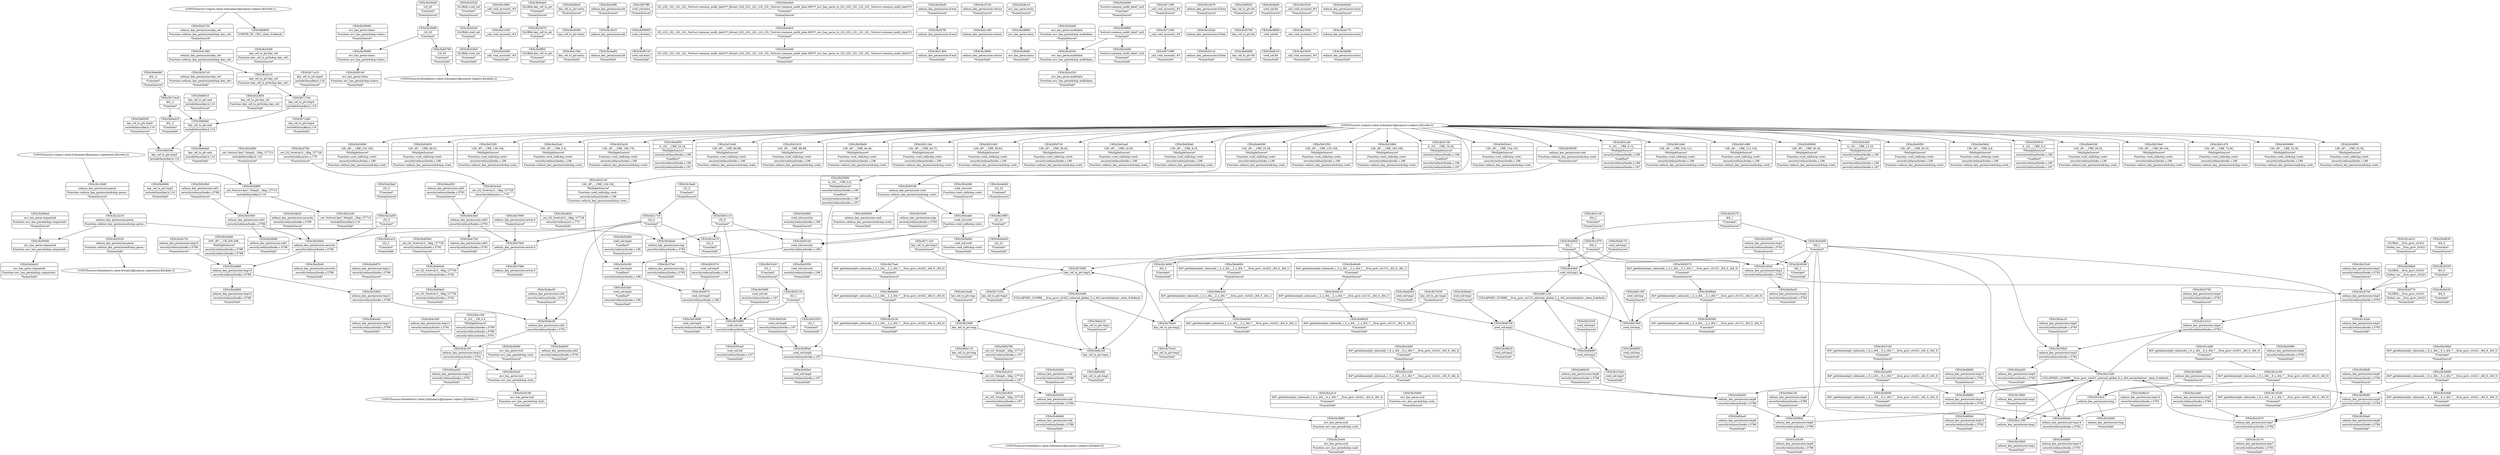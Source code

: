 digraph {
	CE0x3b2b630 [shape=record,shape=Mrecord,label="{CE0x3b2b630|i64_0|*Constant*|*SummSink*}"]
	CE0x3b394e0 [shape=record,shape=Mrecord,label="{CE0x3b394e0|avc_has_perm:requested|Function::avc_has_perm&Arg::requested::|*SummSource*}"]
	CE0x3b2a660 [shape=record,shape=Mrecord,label="{CE0x3b2a660|selinux_key_permission:tmp10|security/selinux/hooks.c,5789}"]
	CE0x3b510d0 [shape=record,shape=Mrecord,label="{CE0x3b510d0|128:_i8*,_:_CRE_56,64_|*MultipleSource*|Function::cred_sid&Arg::cred::|security/selinux/hooks.c,196|Function::selinux_key_permission&Arg::cred::}"]
	CE0x3b42b40 [shape=record,shape=Mrecord,label="{CE0x3b42b40|selinux_key_permission:security|security/selinux/hooks.c,5789|*SummSink*}"]
	CE0x3b20a00 [shape=record,shape=Mrecord,label="{CE0x3b20a00|i64_1|*Constant*}"]
	CE0x3b25e00 [shape=record,shape=Mrecord,label="{CE0x3b25e00|avc_has_perm:ssid|Function::avc_has_perm&Arg::ssid::|*SummSink*}"]
	CE0x3b507c0 [shape=record,shape=Mrecord,label="{CE0x3b507c0|128:_i8*,_:_CRE_36,40_|*MultipleSource*|Function::cred_sid&Arg::cred::|security/selinux/hooks.c,196|Function::selinux_key_permission&Arg::cred::}"]
	CE0x3b4c180 [shape=record,shape=Mrecord,label="{CE0x3b4c180|0:_i32,_:_CR_0,4_|*MultipleSource*|security/selinux/hooks.c,5789|security/selinux/hooks.c,5789|security/selinux/hooks.c,5791}"]
	CE0x3b240b0 [shape=record,shape=Mrecord,label="{CE0x3b240b0|i64*_getelementptr_inbounds_(_6_x_i64_,_6_x_i64_*___llvm_gcov_ctr421,_i64_0,_i64_3)|*Constant*|*SummSource*}"]
	CE0x3b1e160 [shape=record,shape=Mrecord,label="{CE0x3b1e160|i64*_getelementptr_inbounds_(_6_x_i64_,_6_x_i64_*___llvm_gcov_ctr421,_i64_0,_i64_0)|*Constant*}"]
	CE0x3b3d350 [shape=record,shape=Mrecord,label="{CE0x3b3d350|selinux_key_permission:call|security/selinux/hooks.c,5786}"]
	CE0x3b26bf0 [shape=record,shape=Mrecord,label="{CE0x3b26bf0|i16_43|*Constant*}"]
	CE0x3b45ca0 [shape=record,shape=Mrecord,label="{CE0x3b45ca0|128:_i8*,_:_CRE_16,20_|*MultipleSource*|Function::cred_sid&Arg::cred::|security/selinux/hooks.c,196|Function::selinux_key_permission&Arg::cred::}"]
	CE0x3b2e7b0 [shape=record,shape=Mrecord,label="{CE0x3b2e7b0|_ret_i32_%retval.0,_!dbg_!27728|security/selinux/avc.c,775|*SummSource*}"]
	CE0x3b3d3c0 [shape=record,shape=Mrecord,label="{CE0x3b3d3c0|GLOBAL:cred_sid|*Constant*}"]
	CE0x3b6e110 [shape=record,shape=Mrecord,label="{CE0x3b6e110|key_ref_to_ptr:tmp|*SummSink*}"]
	CE0x3b6e210 [shape=record,shape=Mrecord,label="{CE0x3b6e210|key_ref_to_ptr:tmp1|*SummSource*}"]
	CE0x3b53680 [shape=record,shape=Mrecord,label="{CE0x3b53680|cred_sid:tmp5|security/selinux/hooks.c,196|*SummSink*}"]
	CE0x3b1fd60 [shape=record,shape=Mrecord,label="{CE0x3b1fd60|_call_void_mcount()_#3|*SummSource*}"]
	CE0x340e150 [shape=record,shape=Mrecord,label="{CE0x340e150|selinux_key_permission:tmp9|security/selinux/hooks.c,5786|*SummSource*}"]
	CE0x3b5ede0 [shape=record,shape=Mrecord,label="{CE0x3b5ede0|GLOBAL:key_ref_to_ptr|*Constant*|*SummSource*}"]
	CE0x3b24940 [shape=record,shape=Mrecord,label="{CE0x3b24940|selinux_key_permission:tmp|*SummSink*}"]
	CE0x3b53570 [shape=record,shape=Mrecord,label="{CE0x3b53570|cred_sid:tmp5|security/selinux/hooks.c,196|*SummSource*}"]
	CE0x3b4d450 [shape=record,shape=Mrecord,label="{CE0x3b4d450|cred_sid:tmp1|*SummSink*}"]
	CE0x3b48e10 [shape=record,shape=Mrecord,label="{CE0x3b48e10|selinux_key_permission:tmp14|security/selinux/hooks.c,5792|*SummSource*}"]
	CE0x3b413b0 [shape=record,shape=Mrecord,label="{CE0x3b413b0|key_ref_to_ptr:entry|*SummSink*}"]
	CE0x3b4c4a0 [shape=record,shape=Mrecord,label="{CE0x3b4c4a0|selinux_key_permission:call3|security/selinux/hooks.c,5791}"]
	"CONST[source:1(input),value:2(dynamic)][purpose:{subject}][SrcIdx:3]"
	CE0x3b6e280 [shape=record,shape=Mrecord,label="{CE0x3b6e280|key_ref_to_ptr:tmp1|*SummSink*}"]
	CE0x3b2aa30 [shape=record,shape=Mrecord,label="{CE0x3b2aa30|selinux_key_permission:tmp12|security/selinux/hooks.c,5791|*SummSink*}"]
	CE0x3b4c7b0 [shape=record,shape=Mrecord,label="{CE0x3b4c7b0|selinux_key_permission:call3|security/selinux/hooks.c,5791|*SummSink*}"]
	CE0x3b2ca80 [shape=record,shape=Mrecord,label="{CE0x3b2ca80|selinux_key_permission:tmp7|security/selinux/hooks.c,5784|*SummSource*}"]
	"CONST[source:0(mediator),value:2(dynamic)][purpose:{object}][SnkIdx:2]"
	CE0x3b4b790 [shape=record,shape=Mrecord,label="{CE0x3b4b790|i16_43|*Constant*|*SummSink*}"]
	CE0x3b25ec0 [shape=record,shape=Mrecord,label="{CE0x3b25ec0|avc_has_perm:tsid|Function::avc_has_perm&Arg::tsid::}"]
	CE0x3b48fd0 [shape=record,shape=Mrecord,label="{CE0x3b48fd0|selinux_key_permission:tmp14|security/selinux/hooks.c,5792|*SummSink*}"]
	CE0x3b5c830 [shape=record,shape=Mrecord,label="{CE0x3b5c830|_ret_i32_%tmp6,_!dbg_!27716|security/selinux/hooks.c,197|*SummSink*}"]
	CE0x3b45840 [shape=record,shape=Mrecord,label="{CE0x3b45840|128:_i8*,_:_CRE_8,16_|*MultipleSource*|Function::cred_sid&Arg::cred::|security/selinux/hooks.c,196|Function::selinux_key_permission&Arg::cred::}"]
	CE0x3b22670 [shape=record,shape=Mrecord,label="{CE0x3b22670|GLOBAL:key_ref_to_ptr|*Constant*}"]
	CE0x3b41490 [shape=record,shape=Mrecord,label="{CE0x3b41490|selinux_key_permission:key_ref|Function::selinux_key_permission&Arg::key_ref::}"]
	CE0x3b39bf0 [shape=record,shape=Mrecord,label="{CE0x3b39bf0|selinux_key_permission:tmp6|security/selinux/hooks.c,5784|*SummSource*}"]
	CE0x3b485f0 [shape=record,shape=Mrecord,label="{CE0x3b485f0|i64*_getelementptr_inbounds_(_6_x_i64_,_6_x_i64_*___llvm_gcov_ctr421,_i64_0,_i64_5)|*Constant*|*SummSink*}"]
	CE0x3b25690 [shape=record,shape=Mrecord,label="{CE0x3b25690|4:_i32,_:_CRE_4,8_|*MultipleSource*|security/selinux/hooks.c,196|*LoadInst*|security/selinux/hooks.c,196|security/selinux/hooks.c,197}"]
	CE0x3b249f0 [shape=record,shape=Mrecord,label="{CE0x3b249f0|selinux_key_permission:bb|*SummSource*}"]
	CE0x3b46000 [shape=record,shape=Mrecord,label="{CE0x3b46000|128:_i8*,_:_CRE_24,28_|*MultipleSource*|Function::cred_sid&Arg::cred::|security/selinux/hooks.c,196|Function::selinux_key_permission&Arg::cred::}"]
	CE0x3b5a4a0 [shape=record,shape=Mrecord,label="{CE0x3b5a4a0|cred_sid:cred|Function::cred_sid&Arg::cred::}"]
	"CONST[source:1(input),value:2(dynamic)][purpose:{object}][SrcIdx:1]"
	CE0x3b58120 [shape=record,shape=Mrecord,label="{CE0x3b58120|cred_sid:entry|*SummSink*}"]
	CE0x3b4cb00 [shape=record,shape=Mrecord,label="{CE0x3b4cb00|i32_(i32,_i32,_i16,_i32,_%struct.common_audit_data*)*_bitcast_(i32_(i32,_i32,_i16,_i32,_%struct.common_audit_data.495*)*_avc_has_perm_to_i32_(i32,_i32,_i16,_i32,_%struct.common_audit_data*)*)|*Constant*|*SummSink*}"]
	CE0x3b46c90 [shape=record,shape=Mrecord,label="{CE0x3b46c90|i64*_getelementptr_inbounds_(_2_x_i64_,_2_x_i64_*___llvm_gcov_ctr131,_i64_0,_i64_1)|*Constant*|*SummSource*}"]
	CE0x3b20ed0 [shape=record,shape=Mrecord,label="{CE0x3b20ed0|selinux_key_permission:if.end|*SummSource*}"]
	CE0x3b26060 [shape=record,shape=Mrecord,label="{CE0x3b26060|avc_has_perm:tsid|Function::avc_has_perm&Arg::tsid::|*SummSource*}"]
	CE0x3b24c80 [shape=record,shape=Mrecord,label="{CE0x3b24c80|key_ref_to_ptr:key_ref|Function::key_ref_to_ptr&Arg::key_ref::|*SummSource*}"]
	CE0x3b14530 [shape=record,shape=Mrecord,label="{CE0x3b14530|i64*_getelementptr_inbounds_(_6_x_i64_,_6_x_i64_*___llvm_gcov_ctr421,_i64_0,_i64_0)|*Constant*|*SummSink*}"]
	CE0x3b45110 [shape=record,shape=Mrecord,label="{CE0x3b45110|i32_0|*Constant*}"]
	CE0x5a90ac0 [shape=record,shape=Mrecord,label="{CE0x5a90ac0|selinux_key_permission:tmp8|security/selinux/hooks.c,5786|*SummSink*}"]
	CE0x3b51f50 [shape=record,shape=Mrecord,label="{CE0x3b51f50|128:_i8*,_:_CRE_120,128_|*MultipleSource*|Function::cred_sid&Arg::cred::|security/selinux/hooks.c,196|Function::selinux_key_permission&Arg::cred::}"]
	CE0x3b258a0 [shape=record,shape=Mrecord,label="{CE0x3b258a0|selinux_key_permission:tmp5|security/selinux/hooks.c,5783}"]
	CE0x3b1f130 [shape=record,shape=Mrecord,label="{CE0x3b1f130|selinux_key_permission:return|*SummSource*}"]
	CE0x3b28ef0 [shape=record,shape=Mrecord,label="{CE0x3b28ef0|avc_has_perm:entry|*SummSink*}"]
	CE0x3b220b0 [shape=record,shape=Mrecord,label="{CE0x3b220b0|selinux_key_permission:tmp1|*SummSink*}"]
	CE0x3b2b750 [shape=record,shape=Mrecord,label="{CE0x3b2b750|selinux_key_permission:key_ref|Function::selinux_key_permission&Arg::key_ref::|*SummSource*}"]
	CE0x3b53350 [shape=record,shape=Mrecord,label="{CE0x3b53350|i32_1|*Constant*|*SummSink*}"]
	CE0x3b2a800 [shape=record,shape=Mrecord,label="{CE0x3b2a800|selinux_key_permission:tmp10|security/selinux/hooks.c,5789|*SummSink*}"]
	CE0x3b411f0 [shape=record,shape=Mrecord,label="{CE0x3b411f0|i64_2|*Constant*|*SummSource*}"]
	CE0x3b493b0 [shape=record,shape=Mrecord,label="{CE0x3b493b0|_ret_i32_%retval.0,_!dbg_!27729|security/selinux/hooks.c,5792|*SummSource*}"]
	CE0x3b2e540 [shape=record,shape=Mrecord,label="{CE0x3b2e540|avc_has_perm:auditdata|Function::avc_has_perm&Arg::auditdata::}"]
	CE0x3b71bc0 [shape=record,shape=Mrecord,label="{CE0x3b71bc0|i64_-2|*Constant*}"]
	CE0x3b52860 [shape=record,shape=Mrecord,label="{CE0x3b52860|128:_i8*,_:_CRE_160,168_|*MultipleSource*|Function::cred_sid&Arg::cred::|security/selinux/hooks.c,196|Function::selinux_key_permission&Arg::cred::}"]
	CE0x3b71690 [shape=record,shape=Mrecord,label="{CE0x3b71690|_call_void_mcount()_#3|*SummSink*}"]
	CE0x3b48940 [shape=record,shape=Mrecord,label="{CE0x3b48940|selinux_key_permission:tmp13|security/selinux/hooks.c,5792|*SummSink*}"]
	CE0x3b70fd0 [shape=record,shape=Mrecord,label="{CE0x3b70fd0|key_ref_to_ptr:tmp3}"]
	CE0x3b21c90 [shape=record,shape=Mrecord,label="{CE0x3b21c90|selinux_key_permission:return}"]
	CE0x3b4f3e0 [shape=record,shape=Mrecord,label="{CE0x3b4f3e0|cred_sid:tmp6|security/selinux/hooks.c,197|*SummSink*}"]
	CE0x3b44d40 [shape=record,shape=Mrecord,label="{CE0x3b44d40|i32_22|*Constant*|*SummSource*}"]
	CE0x3b467b0 [shape=record,shape=Mrecord,label="{CE0x3b467b0|cred_sid:tmp2}"]
	CE0x3b2d770 [shape=record,shape=Mrecord,label="{CE0x3b2d770|GLOBAL:__llvm_gcov_ctr421|Global_var:__llvm_gcov_ctr421|*SummSink*}"]
	CE0x3b6ed10 [shape=record,shape=Mrecord,label="{CE0x3b6ed10|i64_-2|*Constant*|*SummSink*}"]
	CE0x3b71250 [shape=record,shape=Mrecord,label="{CE0x3b71250|key_ref_to_ptr:tmp3|*SummSink*}"]
	CE0x3b46d90 [shape=record,shape=Mrecord,label="{CE0x3b46d90|selinux_key_permission:call|security/selinux/hooks.c,5786|*SummSink*}"]
	CE0x3b4cfe0 [shape=record,shape=Mrecord,label="{CE0x3b4cfe0|cred_sid:tmp1}"]
	CE0x3b3c7d0 [shape=record,shape=Mrecord,label="{CE0x3b3c7d0|4:_i32,_:_CRE_16,20_|*MultipleSource*|security/selinux/hooks.c,196|*LoadInst*|security/selinux/hooks.c,196|security/selinux/hooks.c,197}"]
	CE0x3b32700 [shape=record,shape=Mrecord,label="{CE0x3b32700|selinux_key_permission:tmp4|security/selinux/hooks.c,5783|*SummSource*}"]
	CE0x3b42bb0 [shape=record,shape=Mrecord,label="{CE0x3b42bb0|selinux_key_permission:security|security/selinux/hooks.c,5789}"]
	CE0x3b14690 [shape=record,shape=Mrecord,label="{CE0x3b14690|i64_2|*Constant*|*SummSink*}"]
	CE0x3b20090 [shape=record,shape=Mrecord,label="{CE0x3b20090|selinux_key_permission:tmp4|security/selinux/hooks.c,5783|*SummSink*}"]
	CE0x3b59290 [shape=record,shape=Mrecord,label="{CE0x3b59290|selinux_key_permission:cred|Function::selinux_key_permission&Arg::cred::|*SummSource*}"]
	CE0x3b5c940 [shape=record,shape=Mrecord,label="{CE0x3b5c940|selinux_key_permission:call1|security/selinux/hooks.c,5788}"]
	CE0x3b1d3a0 [shape=record,shape=Mrecord,label="{CE0x3b1d3a0|selinux_key_permission:if.then}"]
	CE0x3b532c0 [shape=record,shape=Mrecord,label="{CE0x3b532c0|i32_1|*Constant*|*SummSource*}"]
	CE0x3b5a510 [shape=record,shape=Mrecord,label="{CE0x3b5a510|_ret_i32_%tmp6,_!dbg_!27716|security/selinux/hooks.c,197}"]
	CE0x3b1fe10 [shape=record,shape=Mrecord,label="{CE0x3b1fe10|selinux_key_permission:bb}"]
	CE0x3b524c0 [shape=record,shape=Mrecord,label="{CE0x3b524c0|128:_i8*,_:_CRE_144,152_|*MultipleSource*|Function::cred_sid&Arg::cred::|security/selinux/hooks.c,196|Function::selinux_key_permission&Arg::cred::}"]
	CE0x3b28860 [shape=record,shape=Mrecord,label="{CE0x3b28860|avc_has_perm:entry}"]
	CE0x3b38f60 [shape=record,shape=Mrecord,label="{CE0x3b38f60|%struct.common_audit_data*_null|*Constant*}"]
	CE0x3b496a0 [shape=record,shape=Mrecord,label="{CE0x3b496a0|i64*_getelementptr_inbounds_(_2_x_i64_,_2_x_i64_*___llvm_gcov_ctr131,_i64_0,_i64_0)|*Constant*}"]
	CE0x3b23230 [shape=record,shape=Mrecord,label="{CE0x3b23230|cred_sid:tmp3|*SummSource*}"]
	CE0x3b145e0 [shape=record,shape=Mrecord,label="{CE0x3b145e0|selinux_key_permission:tmp2|security/selinux/hooks.c,5783}"]
	CE0x3b284c0 [shape=record,shape=Mrecord,label="{CE0x3b284c0|key_ref_to_ptr:entry|*SummSource*}"]
	CE0x3b24680 [shape=record,shape=Mrecord,label="{CE0x3b24680|selinux_key_permission:tmp|*SummSource*}"]
	CE0x3b296b0 [shape=record,shape=Mrecord,label="{CE0x3b296b0|GLOBAL:__llvm_gcov_ctr421|Global_var:__llvm_gcov_ctr421}"]
	CE0x3b6e840 [shape=record,shape=Mrecord,label="{CE0x3b6e840|i64*_getelementptr_inbounds_(_2_x_i64_,_2_x_i64_*___llvm_gcov_ctr422,_i64_0,_i64_1)|*Constant*|*SummSink*}"]
	"CONST[source:1(input),value:2(dynamic)][purpose:{operation}][SrcIdx:2]"
	CE0x3b44f00 [shape=record,shape=Mrecord,label="{CE0x3b44f00|cred_sid:security|security/selinux/hooks.c,196|*SummSource*}"]
	CE0x3b4f240 [shape=record,shape=Mrecord,label="{CE0x3b4f240|cred_sid:tmp6|security/selinux/hooks.c,197|*SummSource*}"]
	CE0x3b6f300 [shape=record,shape=Mrecord,label="{CE0x3b6f300|key_ref_to_ptr:tmp5|include/linux/key.h,116|*SummSource*}"]
	CE0x3b2c970 [shape=record,shape=Mrecord,label="{CE0x3b2c970|selinux_key_permission:tmp7|security/selinux/hooks.c,5784}"]
	CE0x3b715f0 [shape=record,shape=Mrecord,label="{CE0x3b715f0|_call_void_mcount()_#3|*SummSource*}"]
	CE0x3b610b0 [shape=record,shape=Mrecord,label="{CE0x3b610b0|cred_sid:tmp}"]
	CE0x3b23c30 [shape=record,shape=Mrecord,label="{CE0x3b23c30|i64*_getelementptr_inbounds_(_2_x_i64_,_2_x_i64_*___llvm_gcov_ctr422,_i64_0,_i64_0)|*Constant*|*SummSink*}"]
	CE0x3b2ad20 [shape=record,shape=Mrecord,label="{CE0x3b2ad20|selinux_key_permission:tmp5|security/selinux/hooks.c,5783|*SummSink*}"]
	CE0x3b46ab0 [shape=record,shape=Mrecord,label="{CE0x3b46ab0|cred_sid:tmp2|*SummSource*}"]
	CE0x3b2d700 [shape=record,shape=Mrecord,label="{CE0x3b2d700|selinux_key_permission:tmp3|security/selinux/hooks.c,5783}"]
	CE0x3b23e60 [shape=record,shape=Mrecord,label="{CE0x3b23e60|COLLAPSED:_GCMRE___llvm_gcov_ctr422_internal_global_2_x_i64_zeroinitializer:_elem_0:default:}"]
	CE0x3b201c0 [shape=record,shape=Mrecord,label="{CE0x3b201c0|selinux_key_permission:if.then|*SummSink*}"]
	CE0x3b5b6b0 [shape=record,shape=Mrecord,label="{CE0x3b5b6b0|cred_sid:cred|Function::cred_sid&Arg::cred::|*SummSink*}"]
	CE0x3b70be0 [shape=record,shape=Mrecord,label="{CE0x3b70be0|key_ref_to_ptr:tmp2}"]
	CE0x3b52120 [shape=record,shape=Mrecord,label="{CE0x3b52120|128:_i8*,_:_CRE_128,136_|*MultipleSource*|Function::cred_sid&Arg::cred::|security/selinux/hooks.c,196|Function::selinux_key_permission&Arg::cred::}"]
	"CONST[source:0(mediator),value:2(dynamic)][purpose:{object}][SnkIdx:1]"
	CE0x3b1faa0 [shape=record,shape=Mrecord,label="{CE0x3b1faa0|i32_0|*Constant*|*SummSource*}"]
	CE0x3b29330 [shape=record,shape=Mrecord,label="{CE0x3b29330|i64_0|*Constant*}"]
	CE0x3b1cf70 [shape=record,shape=Mrecord,label="{CE0x3b1cf70|i64_2|*Constant*}"]
	CE0x3b48860 [shape=record,shape=Mrecord,label="{CE0x3b48860|selinux_key_permission:tmp13|security/selinux/hooks.c,5792}"]
	CE0x3b254b0 [shape=record,shape=Mrecord,label="{CE0x3b254b0|selinux_key_permission:tmp11|security/selinux/hooks.c,5789}"]
	CE0x3b3c2a0 [shape=record,shape=Mrecord,label="{CE0x3b3c2a0|4:_i32,_:_CRE_8,12_|*MultipleSource*|security/selinux/hooks.c,196|*LoadInst*|security/selinux/hooks.c,196|security/selinux/hooks.c,197}"]
	CE0x3b51bb0 [shape=record,shape=Mrecord,label="{CE0x3b51bb0|128:_i8*,_:_CRE_104,112_|*MultipleSource*|Function::cred_sid&Arg::cred::|security/selinux/hooks.c,196|Function::selinux_key_permission&Arg::cred::}"]
	CE0x3b70c50 [shape=record,shape=Mrecord,label="{CE0x3b70c50|key_ref_to_ptr:tmp2|*SummSource*}"]
	CE0x3b61190 [shape=record,shape=Mrecord,label="{CE0x3b61190|cred_sid:tmp|*SummSource*}"]
	CE0x3b14310 [shape=record,shape=Mrecord,label="{CE0x3b14310|selinux_key_permission:tmp4|security/selinux/hooks.c,5783}"]
	CE0x3b21450 [shape=record,shape=Mrecord,label="{CE0x3b21450|COLLAPSED:_GCMRE___llvm_gcov_ctr421_internal_global_6_x_i64_zeroinitializer:_elem_0:default:}"]
	CE0x3b3c9d0 [shape=record,shape=Mrecord,label="{CE0x3b3c9d0|i64*_getelementptr_inbounds_(_6_x_i64_,_6_x_i64_*___llvm_gcov_ctr421,_i64_0,_i64_3)|*Constant*|*SummSink*}"]
	CE0x3b52fa0 [shape=record,shape=Mrecord,label="{CE0x3b52fa0|cred_sid:tmp4|*LoadInst*|security/selinux/hooks.c,196|*SummSink*}"]
	CE0x3b1f600 [shape=record,shape=Mrecord,label="{CE0x3b1f600|selinux_key_permission:return|*SummSink*}"]
	CE0x3b2a730 [shape=record,shape=Mrecord,label="{CE0x3b2a730|selinux_key_permission:tmp10|security/selinux/hooks.c,5789|*SummSource*}"]
	CE0x3b51d80 [shape=record,shape=Mrecord,label="{CE0x3b51d80|128:_i8*,_:_CRE_112,120_|*MultipleSource*|Function::cred_sid&Arg::cred::|security/selinux/hooks.c,196|Function::selinux_key_permission&Arg::cred::}"]
	CE0x3b6f830 [shape=record,shape=Mrecord,label="{CE0x3b6f830|VOIDTB_TE:_CE2:_elem_0:default:}"]
	CE0x3b1d470 [shape=record,shape=Mrecord,label="{CE0x3b1d470|selinux_key_permission:if.then|*SummSource*}"]
	CE0x3b50990 [shape=record,shape=Mrecord,label="{CE0x3b50990|128:_i8*,_:_CRE_40,44_|*MultipleSource*|Function::cred_sid&Arg::cred::|security/selinux/hooks.c,196|Function::selinux_key_permission&Arg::cred::}"]
	CE0x3b4bcd0 [shape=record,shape=Mrecord,label="{CE0x3b4bcd0|selinux_key_permission:sid2|security/selinux/hooks.c,5791}"]
	CE0x3b3c4e0 [shape=record,shape=Mrecord,label="{CE0x3b3c4e0|4:_i32,_:_CRE_12,16_|*MultipleSource*|security/selinux/hooks.c,196|*LoadInst*|security/selinux/hooks.c,196|security/selinux/hooks.c,197}"]
	CE0x3b2cc90 [shape=record,shape=Mrecord,label="{CE0x3b2cc90|i64*_getelementptr_inbounds_(_6_x_i64_,_6_x_i64_*___llvm_gcov_ctr421,_i64_0,_i64_4)|*Constant*}"]
	CE0x3b4f0a0 [shape=record,shape=Mrecord,label="{CE0x3b4f0a0|cred_sid:tmp6|security/selinux/hooks.c,197}"]
	CE0x3b46b20 [shape=record,shape=Mrecord,label="{CE0x3b46b20|cred_sid:tmp2|*SummSink*}"]
	CE0x3b6dd80 [shape=record,shape=Mrecord,label="{CE0x3b6dd80|key_ref_to_ptr:bb|*SummSink*}"]
	CE0x3b48da0 [shape=record,shape=Mrecord,label="{CE0x3b48da0|selinux_key_permission:tmp14|security/selinux/hooks.c,5792}"]
	CE0x3b4d210 [shape=record,shape=Mrecord,label="{CE0x3b4d210|i64*_getelementptr_inbounds_(_2_x_i64_,_2_x_i64_*___llvm_gcov_ctr131,_i64_0,_i64_1)|*Constant*}"]
	CE0x3b45f00 [shape=record,shape=Mrecord,label="{CE0x3b45f00|128:_i8*,_:_CRE_20,24_|*MultipleSource*|Function::cred_sid&Arg::cred::|security/selinux/hooks.c,196|Function::selinux_key_permission&Arg::cred::}"]
	CE0x3b20480 [shape=record,shape=Mrecord,label="{CE0x3b20480|_call_void_mcount()_#3|*SummSink*}"]
	CE0x3b390d0 [shape=record,shape=Mrecord,label="{CE0x3b390d0|avc_has_perm:tclass|Function::avc_has_perm&Arg::tclass::|*SummSource*}"]
	CE0x3b22850 [shape=record,shape=Mrecord,label="{CE0x3b22850|key_ref_to_ptr:key_ref|Function::key_ref_to_ptr&Arg::key_ref::|*SummSink*}"]
	CE0x3b2e220 [shape=record,shape=Mrecord,label="{CE0x3b2e220|avc_has_perm:auditdata|Function::avc_has_perm&Arg::auditdata::|*SummSink*}"]
	CE0x3b2ce10 [shape=record,shape=Mrecord,label="{CE0x3b2ce10|i64*_getelementptr_inbounds_(_6_x_i64_,_6_x_i64_*___llvm_gcov_ctr421,_i64_0,_i64_4)|*Constant*|*SummSink*}"]
	CE0x3b20270 [shape=record,shape=Mrecord,label="{CE0x3b20270|i64_1|*Constant*|*SummSource*}"]
	CE0x340dfe0 [shape=record,shape=Mrecord,label="{CE0x340dfe0|selinux_key_permission:tmp9|security/selinux/hooks.c,5786}"]
	CE0x3b456c0 [shape=record,shape=Mrecord,label="{CE0x3b456c0|128:_i8*,_:_CRE_4,8_|*MultipleSource*|Function::cred_sid&Arg::cred::|security/selinux/hooks.c,196|Function::selinux_key_permission&Arg::cred::}"]
	CE0x3b2b880 [shape=record,shape=Mrecord,label="{CE0x3b2b880|_ret_%struct.key*_%tmp5,_!dbg_!27715|include/linux/key.h,116}"]
	CE0x3b70cc0 [shape=record,shape=Mrecord,label="{CE0x3b70cc0|key_ref_to_ptr:tmp2|*SummSink*}"]
	CE0x3b58060 [shape=record,shape=Mrecord,label="{CE0x3b58060|cred_sid:entry}"]
	CE0x3b52c00 [shape=record,shape=Mrecord,label="{CE0x3b52c00|cred_sid:tmp4|*LoadInst*|security/selinux/hooks.c,196}"]
	CE0x3b55910 [shape=record,shape=Mrecord,label="{CE0x3b55910|4:_i32,_:_CRE_0,4_|*MultipleSource*|security/selinux/hooks.c,196|*LoadInst*|security/selinux/hooks.c,196|security/selinux/hooks.c,197}"]
	CE0x3b6f480 [shape=record,shape=Mrecord,label="{CE0x3b6f480|key_ref_to_ptr:tmp5|include/linux/key.h,116|*SummSink*}"]
	CE0x3b45350 [shape=record,shape=Mrecord,label="{CE0x3b45350|cred_sid:security|security/selinux/hooks.c,196|*SummSink*}"]
	CE0x3b45970 [shape=record,shape=Mrecord,label="{CE0x3b45970|cred_sid:tmp5|security/selinux/hooks.c,196}"]
	CE0x3b4fa90 [shape=record,shape=Mrecord,label="{CE0x3b4fa90|cred_sid:bb|*SummSource*}"]
	CE0x3b6f010 [shape=record,shape=Mrecord,label="{CE0x3b6f010|key_ref_to_ptr:and|include/linux/key.h,116|*SummSource*}"]
	CE0x3b42a10 [shape=record,shape=Mrecord,label="{CE0x3b42a10|i32_5|*Constant*|*SummSink*}"]
	CE0x3b4c8c0 [shape=record,shape=Mrecord,label="{CE0x3b4c8c0|i32_(i32,_i32,_i16,_i32,_%struct.common_audit_data*)*_bitcast_(i32_(i32,_i32,_i16,_i32,_%struct.common_audit_data.495*)*_avc_has_perm_to_i32_(i32,_i32,_i16,_i32,_%struct.common_audit_data*)*)|*Constant*}"]
	CE0x3b711b0 [shape=record,shape=Mrecord,label="{CE0x3b711b0|key_ref_to_ptr:tmp3|*SummSource*}"]
	CE0x3b2bd60 [shape=record,shape=Mrecord,label="{CE0x3b2bd60|200:_i8*,_:_CR_200,208_|*MultipleSource*|security/selinux/hooks.c,5788|security/selinux/hooks.c,5789}"]
	CE0x5a90a50 [shape=record,shape=Mrecord,label="{CE0x5a90a50|selinux_key_permission:tmp8|security/selinux/hooks.c,5786}"]
	CE0x3b222c0 [shape=record,shape=Mrecord,label="{CE0x3b222c0|selinux_key_permission:tmp3|security/selinux/hooks.c,5783|*SummSource*}"]
	CE0x3b59390 [shape=record,shape=Mrecord,label="{CE0x3b59390|selinux_key_permission:cred|Function::selinux_key_permission&Arg::cred::|*SummSink*}"]
	CE0x3b26260 [shape=record,shape=Mrecord,label="{CE0x3b26260|i64_1|*Constant*|*SummSink*}"]
	CE0x3b6e420 [shape=record,shape=Mrecord,label="{CE0x3b6e420|i64*_getelementptr_inbounds_(_2_x_i64_,_2_x_i64_*___llvm_gcov_ctr422,_i64_0,_i64_1)|*Constant*}"]
	CE0x3b23630 [shape=record,shape=Mrecord,label="{CE0x3b23630|_call_void_mcount()_#3|*SummSink*}"]
	CE0x3b55980 [shape=record,shape=Mrecord,label="{CE0x3b55980|cred_sid:sid|security/selinux/hooks.c,197}"]
	CE0x3b27ea0 [shape=record,shape=Mrecord,label="{CE0x3b27ea0|i64*_getelementptr_inbounds_(_2_x_i64_,_2_x_i64_*___llvm_gcov_ctr422,_i64_0,_i64_0)|*Constant*|*SummSource*}"]
	CE0x3b46160 [shape=record,shape=Mrecord,label="{CE0x3b46160|128:_i8*,_:_CRE_28,32_|*MultipleSource*|Function::cred_sid&Arg::cred::|security/selinux/hooks.c,196|Function::selinux_key_permission&Arg::cred::}"]
	CE0x3b2b7c0 [shape=record,shape=Mrecord,label="{CE0x3b2b7c0|selinux_key_permission:key_ref|Function::selinux_key_permission&Arg::key_ref::|*SummSink*}"]
	CE0x3b2ac10 [shape=record,shape=Mrecord,label="{CE0x3b2ac10|selinux_key_permission:tmp5|security/selinux/hooks.c,5783|*SummSource*}"]
	CE0x3b23ed0 [shape=record,shape=Mrecord,label="{CE0x3b23ed0|key_ref_to_ptr:tmp|*SummSource*}"]
	CE0x5a90b30 [shape=record,shape=Mrecord,label="{CE0x5a90b30|selinux_key_permission:tmp8|security/selinux/hooks.c,5786|*SummSource*}"]
	CE0x3b28c10 [shape=record,shape=Mrecord,label="{CE0x3b28c10|avc_has_perm:entry|*SummSource*}"]
	CE0x3b2e820 [shape=record,shape=Mrecord,label="{CE0x3b2e820|_ret_i32_%retval.0,_!dbg_!27728|security/selinux/avc.c,775|*SummSink*}"]
	CE0x3b324b0 [shape=record,shape=Mrecord,label="{CE0x3b324b0|GLOBAL:cred_sid|*Constant*|*SummSink*}"]
	CE0x3b4f500 [shape=record,shape=Mrecord,label="{CE0x3b4f500|key_ref_to_ptr:bb|*SummSource*}"]
	CE0x3b53150 [shape=record,shape=Mrecord,label="{CE0x3b53150|i32_1|*Constant*}"]
	CE0x3b52dd0 [shape=record,shape=Mrecord,label="{CE0x3b52dd0|cred_sid:tmp4|*LoadInst*|security/selinux/hooks.c,196|*SummSource*}"]
	CE0x3b2de20 [shape=record,shape=Mrecord,label="{CE0x3b2de20|avc_has_perm:requested|Function::avc_has_perm&Arg::requested::|*SummSink*}"]
	CE0x3b3aba0 [shape=record,shape=Mrecord,label="{CE0x3b3aba0|selinux_key_permission:cmp|security/selinux/hooks.c,5783}"]
	CE0x3b429a0 [shape=record,shape=Mrecord,label="{CE0x3b429a0|i32_5|*Constant*|*SummSource*}"]
	CE0x3b519e0 [shape=record,shape=Mrecord,label="{CE0x3b519e0|128:_i8*,_:_CRE_96,104_|*MultipleSource*|Function::cred_sid&Arg::cred::|security/selinux/hooks.c,196|Function::selinux_key_permission&Arg::cred::}"]
	CE0x3b2cd00 [shape=record,shape=Mrecord,label="{CE0x3b2cd00|i64*_getelementptr_inbounds_(_6_x_i64_,_6_x_i64_*___llvm_gcov_ctr421,_i64_0,_i64_4)|*Constant*|*SummSource*}"]
	CE0x3b51470 [shape=record,shape=Mrecord,label="{CE0x3b51470|128:_i8*,_:_CRE_72,80_|*MultipleSource*|Function::cred_sid&Arg::cred::|security/selinux/hooks.c,196|Function::selinux_key_permission&Arg::cred::}"]
	CE0x3b47980 [shape=record,shape=Mrecord,label="{CE0x3b47980|selinux_key_permission:retval.0|*SummSink*}"]
	CE0x3b4b970 [shape=record,shape=Mrecord,label="{CE0x3b4b970|selinux_key_permission:tmp11|security/selinux/hooks.c,5789|*SummSource*}"]
	CE0x3b26190 [shape=record,shape=Mrecord,label="{CE0x3b26190|avc_has_perm:tsid|Function::avc_has_perm&Arg::tsid::|*SummSink*}"]
	CE0x3b1fc00 [shape=record,shape=Mrecord,label="{CE0x3b1fc00|selinux_key_permission:cmp|security/selinux/hooks.c,5783|*SummSource*}"]
	CE0x3b28f60 [shape=record,shape=Mrecord,label="{CE0x3b28f60|avc_has_perm:ssid|Function::avc_has_perm&Arg::ssid::}"]
	CE0x3b6f290 [shape=record,shape=Mrecord,label="{CE0x3b6f290|key_ref_to_ptr:tmp5|include/linux/key.h,116}"]
	CE0x3b50660 [shape=record,shape=Mrecord,label="{CE0x3b50660|128:_i8*,_:_CRE_32,36_|*MultipleSource*|Function::cred_sid&Arg::cred::|security/selinux/hooks.c,196|Function::selinux_key_permission&Arg::cred::}"]
	CE0x3b2e0d0 [shape=record,shape=Mrecord,label="{CE0x3b2e0d0|%struct.common_audit_data*_null|*Constant*|*SummSink*}"]
	CE0x3b1efd0 [shape=record,shape=Mrecord,label="{CE0x3b1efd0|i64*_getelementptr_inbounds_(_6_x_i64_,_6_x_i64_*___llvm_gcov_ctr421,_i64_0,_i64_0)|*Constant*|*SummSource*}"]
	CE0x3b47800 [shape=record,shape=Mrecord,label="{CE0x3b47800|selinux_key_permission:retval.0|*SummSource*}"]
	CE0x3b71ab0 [shape=record,shape=Mrecord,label="{CE0x3b71ab0|key_ref_to_ptr:tmp4|include/linux/key.h,116|*SummSink*}"]
	CE0x3b232a0 [shape=record,shape=Mrecord,label="{CE0x3b232a0|cred_sid:tmp3|*SummSink*}"]
	CE0x3b50370 [shape=record,shape=Mrecord,label="{CE0x3b50370|i64*_getelementptr_inbounds_(_2_x_i64_,_2_x_i64_*___llvm_gcov_ctr131,_i64_0,_i64_0)|*Constant*|*SummSource*}"]
	CE0x3b20e20 [shape=record,shape=Mrecord,label="{CE0x3b20e20|selinux_key_permission:tmp2|security/selinux/hooks.c,5783|*SummSink*}"]
	CE0x3b39400 [shape=record,shape=Mrecord,label="{CE0x3b39400|avc_has_perm:requested|Function::avc_has_perm&Arg::requested::}"]
	CE0x3b50f00 [shape=record,shape=Mrecord,label="{CE0x3b50f00|128:_i8*,_:_CRE_52,56_|*MultipleSource*|Function::cred_sid&Arg::cred::|security/selinux/hooks.c,196|Function::selinux_key_permission&Arg::cred::}"]
	CE0x3b58190 [shape=record,shape=Mrecord,label="{CE0x3b58190|selinux_key_permission:cred|Function::selinux_key_permission&Arg::cred::}"]
	CE0x3b52690 [shape=record,shape=Mrecord,label="{CE0x3b52690|128:_i8*,_:_CRE_152,160_|*MultipleSource*|Function::cred_sid&Arg::cred::|security/selinux/hooks.c,196|Function::selinux_key_permission&Arg::cred::}"]
	CE0x3b3de20 [shape=record,shape=Mrecord,label="{CE0x3b3de20|selinux_key_permission:security|security/selinux/hooks.c,5789|*SummSource*}"]
	CE0x3b50d30 [shape=record,shape=Mrecord,label="{CE0x3b50d30|128:_i8*,_:_CRE_48,52_|*MultipleSource*|Function::cred_sid&Arg::cred::|security/selinux/hooks.c,196|Function::selinux_key_permission&Arg::cred::}"]
	CE0x3b32520 [shape=record,shape=Mrecord,label="{CE0x3b32520|GLOBAL:cred_sid|*Constant*|*SummSource*}"]
	CE0x3b4c9a0 [shape=record,shape=Mrecord,label="{CE0x3b4c9a0|i32_(i32,_i32,_i16,_i32,_%struct.common_audit_data*)*_bitcast_(i32_(i32,_i32,_i16,_i32,_%struct.common_audit_data.495*)*_avc_has_perm_to_i32_(i32,_i32,_i16,_i32,_%struct.common_audit_data*)*)|*Constant*|*SummSource*}"]
	CE0x3b21920 [shape=record,shape=Mrecord,label="{CE0x3b21920|_call_void_mcount()_#3}"]
	CE0x3b3d430 [shape=record,shape=Mrecord,label="{CE0x3b3d430|selinux_key_permission:call|security/selinux/hooks.c,5786|*SummSource*}"]
	CE0x3b4d9c0 [shape=record,shape=Mrecord,label="{CE0x3b4d9c0|i64_1|*Constant*}"]
	CE0x3b143d0 [shape=record,shape=Mrecord,label="{CE0x3b143d0|selinux_key_permission:perm|Function::selinux_key_permission&Arg::perm::|*SummSource*}"]
	CE0x3b236f0 [shape=record,shape=Mrecord,label="{CE0x3b236f0|i32_22|*Constant*}"]
	CE0x3b5c9b0 [shape=record,shape=Mrecord,label="{CE0x3b5c9b0|selinux_key_permission:call1|security/selinux/hooks.c,5788|*SummSource*}"]
	CE0x3b4be00 [shape=record,shape=Mrecord,label="{CE0x3b4be00|selinux_key_permission:sid2|security/selinux/hooks.c,5791|*SummSource*}"]
	CE0x3b6e1a0 [shape=record,shape=Mrecord,label="{CE0x3b6e1a0|key_ref_to_ptr:tmp1}"]
	CE0x3b522f0 [shape=record,shape=Mrecord,label="{CE0x3b522f0|128:_i8*,_:_CRE_136,144_|*MultipleSource*|Function::cred_sid&Arg::cred::|security/selinux/hooks.c,196|Function::selinux_key_permission&Arg::cred::}"]
	CE0x3b245d0 [shape=record,shape=Mrecord,label="{CE0x3b245d0|selinux_key_permission:tmp2|security/selinux/hooks.c,5783|*SummSource*}"]
	CE0x3b5db80 [shape=record,shape=Mrecord,label="{CE0x3b5db80|selinux_key_permission:call1|security/selinux/hooks.c,5788|*SummSink*}"]
	CE0x3b294e0 [shape=record,shape=Mrecord,label="{CE0x3b294e0|selinux_key_permission:tmp6|security/selinux/hooks.c,5784|*SummSink*}"]
	CE0x3b452e0 [shape=record,shape=Mrecord,label="{CE0x3b452e0|128:_i8*,_:_CRE_0,4_|*MultipleSource*|Function::cred_sid&Arg::cred::|security/selinux/hooks.c,196|Function::selinux_key_permission&Arg::cred::}"]
	CE0x3b476a0 [shape=record,shape=Mrecord,label="{CE0x3b476a0|selinux_key_permission:retval.0}"]
	CE0x3b4ba40 [shape=record,shape=Mrecord,label="{CE0x3b4ba40|selinux_key_permission:tmp11|security/selinux/hooks.c,5789|*SummSink*}"]
	CE0x3b1f080 [shape=record,shape=Mrecord,label="{CE0x3b1f080|selinux_key_permission:tmp1|*SummSource*}"]
	CE0x3b4c650 [shape=record,shape=Mrecord,label="{CE0x3b4c650|selinux_key_permission:call3|security/selinux/hooks.c,5791|*SummSource*}"]
	CE0x3b2e3a0 [shape=record,shape=Mrecord,label="{CE0x3b2e3a0|_ret_i32_%retval.0,_!dbg_!27728|security/selinux/avc.c,775}"]
	"CONST[source:0(mediator),value:0(static)][purpose:{operation}][SnkIdx:3]"
	CE0x3b22a00 [shape=record,shape=Mrecord,label="{CE0x3b22a00|i32_5|*Constant*}"]
	CE0x3b52a30 [shape=record,shape=Mrecord,label="{CE0x3b52a30|128:_i8*,_:_CRE_168,176_|*MultipleSource*|Function::cred_sid&Arg::cred::|security/selinux/hooks.c,196|Function::selinux_key_permission&Arg::cred::}"]
	CE0x51d3c90 [shape=record,shape=Mrecord,label="{CE0x51d3c90|selinux_key_permission:tmp9|security/selinux/hooks.c,5786|*SummSink*}"]
	CE0x3b1bc70 [shape=record,shape=Mrecord,label="{CE0x3b1bc70|selinux_key_permission:tmp7|security/selinux/hooks.c,5784|*SummSink*}"]
	CE0x3b494e0 [shape=record,shape=Mrecord,label="{CE0x3b494e0|_ret_i32_%retval.0,_!dbg_!27729|security/selinux/hooks.c,5792|*SummSink*}"]
	CE0x3b24520 [shape=record,shape=Mrecord,label="{CE0x3b24520|selinux_key_permission:perm|Function::selinux_key_permission&Arg::perm::|*SummSink*}"]
	CE0x3b4ef00 [shape=record,shape=Mrecord,label="{CE0x3b4ef00|4:_i32,_:_CRE_20,24_|*MultipleSource*|security/selinux/hooks.c,196|*LoadInst*|security/selinux/hooks.c,196|security/selinux/hooks.c,197}"]
	CE0x3b39b80 [shape=record,shape=Mrecord,label="{CE0x3b39b80|selinux_key_permission:tmp6|security/selinux/hooks.c,5784}"]
	CE0x3b28360 [shape=record,shape=Mrecord,label="{CE0x3b28360|key_ref_to_ptr:entry}"]
	CE0x3b51640 [shape=record,shape=Mrecord,label="{CE0x3b51640|128:_i8*,_:_CRE_80,88_|*MultipleSource*|Function::cred_sid&Arg::cred::|security/selinux/hooks.c,196|Function::selinux_key_permission&Arg::cred::}"]
	CE0x3b2ea00 [shape=record,shape=Mrecord,label="{CE0x3b2ea00|i64*_getelementptr_inbounds_(_6_x_i64_,_6_x_i64_*___llvm_gcov_ctr421,_i64_0,_i64_5)|*Constant*}"]
	CE0x3b24c10 [shape=record,shape=Mrecord,label="{CE0x3b24c10|key_ref_to_ptr:key_ref|Function::key_ref_to_ptr&Arg::key_ref::}"]
	CE0x3b235c0 [shape=record,shape=Mrecord,label="{CE0x3b235c0|_call_void_mcount()_#3|*SummSource*}"]
	CE0x3b451b0 [shape=record,shape=Mrecord,label="{CE0x3b451b0|cred_sid:security|security/selinux/hooks.c,196}"]
	CE0x3b6eb90 [shape=record,shape=Mrecord,label="{CE0x3b6eb90|i64_-2|*Constant*|*SummSource*}"]
	CE0x3b32c40 [shape=record,shape=Mrecord,label="{CE0x3b32c40|_ret_%struct.key*_%tmp5,_!dbg_!27715|include/linux/key.h,116|*SummSink*}"]
	CE0x3b39140 [shape=record,shape=Mrecord,label="{CE0x3b39140|avc_has_perm:tclass|Function::avc_has_perm&Arg::tclass::|*SummSink*}"]
	CE0x3b4d950 [shape=record,shape=Mrecord,label="{CE0x3b4d950|cred_sid:tmp|*SummSink*}"]
	CE0x3b4f630 [shape=record,shape=Mrecord,label="{CE0x3b4f630|i64_0|*Constant*|*SummSource*}"]
	CE0x3b44e40 [shape=record,shape=Mrecord,label="{CE0x3b44e40|i32_22|*Constant*|*SummSink*}"]
	CE0x3b4c300 [shape=record,shape=Mrecord,label="{CE0x3b4c300|selinux_key_permission:tmp12|security/selinux/hooks.c,5791|*SummSource*}"]
	CE0x3b488d0 [shape=record,shape=Mrecord,label="{CE0x3b488d0|selinux_key_permission:tmp13|security/selinux/hooks.c,5792|*SummSource*}"]
	CE0x3b55ca0 [shape=record,shape=Mrecord,label="{CE0x3b55ca0|cred_sid:sid|security/selinux/hooks.c,197|*SummSink*}"]
	CE0x3b1f7e0 [shape=record,shape=Mrecord,label="{CE0x3b1f7e0|selinux_key_permission:cmp|security/selinux/hooks.c,5783|*SummSink*}"]
	CE0x3b207f0 [shape=record,shape=Mrecord,label="{CE0x3b207f0|selinux_key_permission:if.end}"]
	CE0x3b1ed10 [shape=record,shape=Mrecord,label="{CE0x3b1ed10|GLOBAL:__llvm_gcov_ctr421|Global_var:__llvm_gcov_ctr421|*SummSource*}"]
	CE0x3b23df0 [shape=record,shape=Mrecord,label="{CE0x3b23df0|key_ref_to_ptr:tmp}"]
	CE0x3b39060 [shape=record,shape=Mrecord,label="{CE0x3b39060|avc_has_perm:tclass|Function::avc_has_perm&Arg::tclass::}"]
	CE0x3b51810 [shape=record,shape=Mrecord,label="{CE0x3b51810|128:_i8*,_:_CRE_88,89_|*MultipleSource*|Function::cred_sid&Arg::cred::|security/selinux/hooks.c,196|Function::selinux_key_permission&Arg::cred::}"]
	CE0x3b4f8d0 [shape=record,shape=Mrecord,label="{CE0x3b4f8d0|cred_sid:bb}"]
	CE0x3b50b60 [shape=record,shape=Mrecord,label="{CE0x3b50b60|128:_i8*,_:_CRE_44,48_|*MultipleSource*|Function::cred_sid&Arg::cred::|security/selinux/hooks.c,196|Function::selinux_key_permission&Arg::cred::}"]
	CE0x3b5ff20 [shape=record,shape=Mrecord,label="{CE0x3b5ff20|GLOBAL:key_ref_to_ptr|*Constant*|*SummSink*}"]
	CE0x3b50500 [shape=record,shape=Mrecord,label="{CE0x3b50500|i64*_getelementptr_inbounds_(_2_x_i64_,_2_x_i64_*___llvm_gcov_ctr131,_i64_0,_i64_0)|*Constant*|*SummSink*}"]
	CE0x3b4fc10 [shape=record,shape=Mrecord,label="{CE0x3b4fc10|cred_sid:bb|*SummSink*}"]
	CE0x3b61120 [shape=record,shape=Mrecord,label="{CE0x3b61120|COLLAPSED:_GCMRE___llvm_gcov_ctr131_internal_global_2_x_i64_zeroinitializer:_elem_0:default:}"]
	CE0x3b71360 [shape=record,shape=Mrecord,label="{CE0x3b71360|_call_void_mcount()_#3}"]
	CE0x3b142a0 [shape=record,shape=Mrecord,label="{CE0x3b142a0|selinux_key_permission:tmp3|security/selinux/hooks.c,5783|*SummSink*}"]
	CE0x3b46620 [shape=record,shape=Mrecord,label="{CE0x3b46620|i64*_getelementptr_inbounds_(_2_x_i64_,_2_x_i64_*___llvm_gcov_ctr131,_i64_0,_i64_1)|*Constant*|*SummSink*}"]
	CE0x3b26d40 [shape=record,shape=Mrecord,label="{CE0x3b26d40|i16_43|*Constant*|*SummSource*}"]
	CE0x3b23360 [shape=record,shape=Mrecord,label="{CE0x3b23360|_call_void_mcount()_#3}"]
	CE0x3b5b780 [shape=record,shape=Mrecord,label="{CE0x3b5b780|_ret_i32_%tmp6,_!dbg_!27716|security/selinux/hooks.c,197|*SummSource*}"]
	"CONST[source:0(mediator),value:2(dynamic)][purpose:{subject}][SnkIdx:0]"
	CE0x3b22210 [shape=record,shape=Mrecord,label="{CE0x3b22210|selinux_key_permission:perm|Function::selinux_key_permission&Arg::perm::}"]
	CE0x3b3a770 [shape=record,shape=Mrecord,label="{CE0x3b3a770|selinux_key_permission:entry}"]
	CE0x3b21190 [shape=record,shape=Mrecord,label="{CE0x3b21190|selinux_key_permission:tmp1}"]
	CE0x3b47c40 [shape=record,shape=Mrecord,label="{CE0x3b47c40|i64*_getelementptr_inbounds_(_6_x_i64_,_6_x_i64_*___llvm_gcov_ctr421,_i64_0,_i64_5)|*Constant*|*SummSource*}"]
	CE0x3b3dd80 [shape=record,shape=Mrecord,label="{CE0x3b3dd80|selinux_key_permission:entry|*SummSink*}"]
	CE0x3b4c1f0 [shape=record,shape=Mrecord,label="{CE0x3b4c1f0|selinux_key_permission:tmp12|security/selinux/hooks.c,5791}"]
	CE0x3b215b0 [shape=record,shape=Mrecord,label="{CE0x3b215b0|selinux_key_permission:if.end|*SummSink*}"]
	CE0x3b6de60 [shape=record,shape=Mrecord,label="{CE0x3b6de60|i64*_getelementptr_inbounds_(_2_x_i64_,_2_x_i64_*___llvm_gcov_ctr422,_i64_0,_i64_0)|*Constant*}"]
	CE0x3b1ee70 [shape=record,shape=Mrecord,label="{CE0x3b1ee70|i32_0|*Constant*|*SummSink*}"]
	CE0x3b512a0 [shape=record,shape=Mrecord,label="{CE0x3b512a0|128:_i8*,_:_CRE_64,72_|*MultipleSource*|Function::cred_sid&Arg::cred::|security/selinux/hooks.c,196|Function::selinux_key_permission&Arg::cred::}"]
	CE0x3b1fec0 [shape=record,shape=Mrecord,label="{CE0x3b1fec0|selinux_key_permission:tmp}"]
	CE0x3b5a580 [shape=record,shape=Mrecord,label="{CE0x3b5a580|cred_sid:cred|Function::cred_sid&Arg::cred::|*SummSource*}"]
	CE0x3b49340 [shape=record,shape=Mrecord,label="{CE0x3b49340|_ret_i32_%retval.0,_!dbg_!27729|security/selinux/hooks.c,5792}"]
	CE0x3b6eda0 [shape=record,shape=Mrecord,label="{CE0x3b6eda0|key_ref_to_ptr:and|include/linux/key.h,116|*SummSink*}"]
	CE0x3b717a0 [shape=record,shape=Mrecord,label="{CE0x3b717a0|key_ref_to_ptr:tmp4|include/linux/key.h,116}"]
	CE0x3b6efa0 [shape=record,shape=Mrecord,label="{CE0x3b6efa0|key_ref_to_ptr:and|include/linux/key.h,116}"]
	CE0x3b2e060 [shape=record,shape=Mrecord,label="{CE0x3b2e060|%struct.common_audit_data*_null|*Constant*|*SummSource*}"]
	CE0x3b4d170 [shape=record,shape=Mrecord,label="{CE0x3b4d170|cred_sid:tmp1|*SummSource*}"]
	CE0x3b46b90 [shape=record,shape=Mrecord,label="{CE0x3b46b90|cred_sid:tmp3}"]
	CE0x3b25760 [shape=record,shape=Mrecord,label="{CE0x3b25760|key_ref_to_ptr:bb}"]
	CE0x3b4bf30 [shape=record,shape=Mrecord,label="{CE0x3b4bf30|selinux_key_permission:sid2|security/selinux/hooks.c,5791|*SummSink*}"]
	CE0x3b559f0 [shape=record,shape=Mrecord,label="{CE0x3b559f0|cred_sid:sid|security/selinux/hooks.c,197|*SummSource*}"]
	CE0x3b25d60 [shape=record,shape=Mrecord,label="{CE0x3b25d60|avc_has_perm:ssid|Function::avc_has_perm&Arg::ssid::|*SummSource*}"]
	CE0x3b24d80 [shape=record,shape=Mrecord,label="{CE0x3b24d80|_ret_%struct.key*_%tmp5,_!dbg_!27715|include/linux/key.h,116|*SummSource*}"]
	CE0x3b6e690 [shape=record,shape=Mrecord,label="{CE0x3b6e690|i64*_getelementptr_inbounds_(_2_x_i64_,_2_x_i64_*___llvm_gcov_ctr422,_i64_0,_i64_1)|*Constant*|*SummSource*}"]
	CE0x3b40d30 [shape=record,shape=Mrecord,label="{CE0x3b40d30|selinux_key_permission:entry|*SummSource*}"]
	CE0x3b3b680 [shape=record,shape=Mrecord,label="{CE0x3b3b680|i64*_getelementptr_inbounds_(_6_x_i64_,_6_x_i64_*___llvm_gcov_ctr421,_i64_0,_i64_3)|*Constant*}"]
	CE0x3b57ff0 [shape=record,shape=Mrecord,label="{CE0x3b57ff0|cred_sid:entry|*SummSource*}"]
	CE0x3b3aa90 [shape=record,shape=Mrecord,label="{CE0x3b3aa90|selinux_key_permission:bb|*SummSink*}"]
	CE0x3b217c0 [shape=record,shape=Mrecord,label="{CE0x3b217c0|i32_0|*Constant*}"]
	CE0x3b2e5e0 [shape=record,shape=Mrecord,label="{CE0x3b2e5e0|avc_has_perm:auditdata|Function::avc_has_perm&Arg::auditdata::|*SummSource*}"]
	CE0x3b71a10 [shape=record,shape=Mrecord,label="{CE0x3b71a10|key_ref_to_ptr:tmp4|include/linux/key.h,116|*SummSource*}"]
	CE0x3b4d210 -> CE0x3b467b0
	CE0x3b23df0 -> CE0x3b6e110
	CE0x3b4b790 -> "CONST[source:0(mediator),value:2(dynamic)][purpose:{object}][SnkIdx:2]"
	"CONST[source:1(input),value:2(dynamic)][purpose:{subject}][SrcIdx:3]" -> CE0x3b45840
	CE0x3b21920 -> CE0x3b20480
	CE0x3b4c9a0 -> CE0x3b4c8c0
	CE0x3b20a00 -> CE0x3b145e0
	"CONST[source:1(input),value:2(dynamic)][purpose:{subject}][SrcIdx:3]" -> CE0x3b50660
	CE0x3b23e60 -> CE0x3b23df0
	CE0x3b2a730 -> CE0x3b2a660
	CE0x3b32520 -> CE0x3b3d3c0
	CE0x3b61120 -> CE0x3b610b0
	CE0x3b22a00 -> CE0x3b42bb0
	CE0x3b26d40 -> CE0x3b26bf0
	"CONST[source:1(input),value:2(dynamic)][purpose:{subject}][SrcIdx:3]" -> CE0x3b522f0
	CE0x3b22210 -> CE0x3b39400
	CE0x3b5a510 -> CE0x3b3d350
	CE0x3b5c9b0 -> CE0x3b5c940
	CE0x3b235c0 -> CE0x3b23360
	CE0x3b29330 -> CE0x3b2b630
	CE0x3b39bf0 -> CE0x3b39b80
	CE0x3b48e10 -> CE0x3b48da0
	CE0x3b1d3a0 -> CE0x3b201c0
	CE0x3b5a4a0 -> CE0x3b5b6b0
	CE0x3b50370 -> CE0x3b496a0
	CE0x3b4d9c0 -> CE0x3b26260
	CE0x3b217c0 -> CE0x3b3aba0
	"CONST[source:1(input),value:2(dynamic)][purpose:{subject}][SrcIdx:3]" -> CE0x3b510d0
	CE0x3b2e060 -> CE0x3b38f60
	CE0x3b21450 -> CE0x5a90a50
	CE0x3b1cf70 -> CE0x3b14690
	CE0x3b2cd00 -> CE0x3b2cc90
	CE0x3b52c00 -> CE0x3b45970
	CE0x3b6e210 -> CE0x3b6e1a0
	CE0x3b25760 -> CE0x3b6dd80
	CE0x3b715f0 -> CE0x3b71360
	CE0x3b40d30 -> CE0x3b3a770
	CE0x3b6f290 -> CE0x3b6f480
	CE0x3b23df0 -> CE0x3b6e1a0
	CE0x3b61120 -> CE0x3b467b0
	CE0x3b4cfe0 -> CE0x3b4d450
	CE0x3b70be0 -> CE0x3b70fd0
	CE0x3b3b680 -> CE0x3b39b80
	CE0x3b28f60 -> CE0x3b25e00
	CE0x3b6e420 -> CE0x3b70be0
	CE0x3b14310 -> CE0x3b258a0
	CE0x3b39400 -> CE0x3b2de20
	CE0x3b559f0 -> CE0x3b55980
	CE0x3b6e690 -> CE0x3b6e420
	CE0x3b296b0 -> CE0x3b2d700
	CE0x3b52c00 -> CE0x3b52fa0
	"CONST[source:1(input),value:2(dynamic)][purpose:{subject}][SrcIdx:3]" -> CE0x3b50f00
	CE0x3b496a0 -> CE0x3b50500
	CE0x3b4c4a0 -> CE0x3b476a0
	CE0x3b21c90 -> CE0x3b1f600
	CE0x3b2c970 -> CE0x3b1bc70
	CE0x3b4d9c0 -> CE0x3b6e1a0
	CE0x3b22210 -> CE0x3b3aba0
	CE0x3b53150 -> CE0x3b55980
	CE0x3b28c10 -> CE0x3b28860
	"CONST[source:1(input),value:2(dynamic)][purpose:{subject}][SrcIdx:3]" -> CE0x3b456c0
	CE0x3b6f010 -> CE0x3b6efa0
	"CONST[source:1(input),value:2(dynamic)][purpose:{subject}][SrcIdx:3]" -> CE0x3b452e0
	CE0x3b2bd60 -> CE0x3b2a660
	CE0x3b6eb90 -> CE0x3b71bc0
	CE0x3b207f0 -> CE0x3b215b0
	CE0x3b1fec0 -> CE0x3b21190
	CE0x3b217c0 -> CE0x3b42bb0
	CE0x3b3de20 -> CE0x3b42bb0
	CE0x3b1fd60 -> CE0x3b21920
	CE0x3b5a580 -> CE0x3b5a4a0
	CE0x3b2e3a0 -> CE0x3b2e820
	CE0x3b21450 -> CE0x3b39b80
	CE0x3b1d470 -> CE0x3b1d3a0
	"CONST[source:1(input),value:2(dynamic)][purpose:{subject}][SrcIdx:3]" -> CE0x3b59290
	CE0x3b5a4a0 -> CE0x3b451b0
	CE0x3b42bb0 -> CE0x3b42b40
	CE0x3b4f240 -> CE0x3b4f0a0
	"CONST[source:1(input),value:2(dynamic)][purpose:{subject}][SrcIdx:3]" -> CE0x3b45f00
	CE0x3b493b0 -> CE0x3b49340
	CE0x3b236f0 -> CE0x3b451b0
	CE0x3b5c940 -> CE0x3b42bb0
	CE0x3b46b90 -> CE0x3b232a0
	"CONST[source:1(input),value:2(dynamic)][purpose:{subject}][SrcIdx:3]" -> CE0x3b50d30
	"CONST[source:1(input),value:2(dynamic)][purpose:{subject}][SrcIdx:3]" -> CE0x3b51f50
	CE0x3b4d9c0 -> CE0x3b4cfe0
	CE0x3b45110 -> CE0x3b1ee70
	CE0x3b6efa0 -> CE0x3b6eda0
	CE0x3b57ff0 -> CE0x3b58060
	CE0x3b451b0 -> CE0x3b45350
	CE0x3b222c0 -> CE0x3b2d700
	CE0x3b6efa0 -> CE0x3b6f290
	CE0x3b4c1f0 -> CE0x3b25ec0
	CE0x3b61190 -> CE0x3b610b0
	CE0x3b1faa0 -> CE0x3b217c0
	CE0x3b48da0 -> CE0x3b21450
	CE0x3b24c80 -> CE0x3b24c10
	CE0x3b2b750 -> CE0x3b41490
	CE0x3b52120 -> CE0x3b52c00
	CE0x3b2cc90 -> CE0x5a90a50
	CE0x3b46c90 -> CE0x3b4d210
	CE0x3b467b0 -> CE0x3b46b90
	CE0x3b390d0 -> CE0x3b39060
	CE0x3b53570 -> CE0x3b45970
	"CONST[source:1(input),value:2(dynamic)][purpose:{subject}][SrcIdx:3]" -> CE0x3b51640
	"CONST[source:1(input),value:2(dynamic)][purpose:{subject}][SrcIdx:3]" -> CE0x3b50990
	CE0x3b4f500 -> CE0x3b25760
	CE0x3b2e7b0 -> CE0x3b2e3a0
	CE0x3b22670 -> CE0x3b5ff20
	CE0x3b46d90 -> "CONST[source:0(mediator),value:2(dynamic)][purpose:{subject}][SnkIdx:0]"
	CE0x3b6e1a0 -> CE0x3b23e60
	"CONST[source:1(input),value:2(dynamic)][purpose:{operation}][SrcIdx:2]" -> CE0x3b143d0
	CE0x3b145e0 -> CE0x3b20e20
	"CONST[source:1(input),value:2(dynamic)][purpose:{subject}][SrcIdx:3]" -> CE0x3b3c2a0
	CE0x3b249f0 -> CE0x3b1fe10
	CE0x3b45970 -> CE0x3b53680
	CE0x5a90a50 -> CE0x340dfe0
	CE0x3b610b0 -> CE0x3b4cfe0
	CE0x3b26bf0 -> CE0x3b4b790
	"CONST[source:1(input),value:2(dynamic)][purpose:{subject}][SrcIdx:3]" -> CE0x3b25690
	CE0x3b488d0 -> CE0x3b48860
	CE0x3b1cf70 -> CE0x3b145e0
	CE0x3b55980 -> CE0x3b55ca0
	CE0x3b52dd0 -> CE0x3b52c00
	CE0x3b4d210 -> CE0x3b46620
	CE0x3b4d170 -> CE0x3b4cfe0
	CE0x3b4fa90 -> CE0x3b4f8d0
	CE0x3b4cfe0 -> CE0x3b61120
	CE0x3b258a0 -> CE0x3b21450
	"CONST[source:1(input),value:2(dynamic)][purpose:{subject}][SrcIdx:3]" -> CE0x3b46160
	CE0x3b59290 -> CE0x3b58190
	CE0x3b1ed10 -> CE0x3b296b0
	CE0x3b28360 -> CE0x3b413b0
	CE0x340e150 -> CE0x340dfe0
	CE0x3b3d350 -> CE0x3b28f60
	CE0x3b217c0 -> CE0x3b476a0
	"CONST[source:1(input),value:2(dynamic)][purpose:{subject}][SrcIdx:3]" -> CE0x3b512a0
	CE0x340dfe0 -> CE0x3b21450
	CE0x340dfe0 -> CE0x51d3c90
	CE0x3b451b0 -> CE0x3b52c00
	CE0x3b4be00 -> CE0x3b4bcd0
	CE0x3b45110 -> CE0x3b55980
	CE0x3b4f0a0 -> CE0x3b4f3e0
	"CONST[source:1(input),value:2(dynamic)][purpose:{subject}][SrcIdx:3]" -> CE0x3b51d80
	"CONST[source:1(input),value:2(dynamic)][purpose:{subject}][SrcIdx:3]" -> CE0x3b52120
	CE0x3b236f0 -> CE0x3b44e40
	"CONST[source:1(input),value:2(dynamic)][purpose:{object}][SrcIdx:1]" -> CE0x3b6f830
	CE0x3b45970 -> CE0x3b55980
	CE0x3b25ec0 -> CE0x3b26190
	CE0x3b70fd0 -> CE0x3b71250
	CE0x3b3a770 -> CE0x3b3dd80
	CE0x3b1efd0 -> CE0x3b1e160
	CE0x3b2ca80 -> CE0x3b2c970
	CE0x3b4c300 -> CE0x3b4c1f0
	CE0x3b532c0 -> CE0x3b53150
	CE0x3b1e160 -> CE0x3b14530
	CE0x3b610b0 -> CE0x3b4d950
	CE0x3b429a0 -> CE0x3b22a00
	"CONST[source:1(input),value:2(dynamic)][purpose:{subject}][SrcIdx:3]" -> CE0x3b3c7d0
	CE0x3b20a00 -> CE0x3b2c970
	CE0x3b58060 -> CE0x3b58120
	CE0x3b27ea0 -> CE0x3b6de60
	CE0x3b4b970 -> CE0x3b254b0
	CE0x3b296b0 -> CE0x3b2d770
	CE0x3b1e160 -> CE0x3b1fec0
	CE0x3b20a00 -> CE0x3b258a0
	CE0x3b25d60 -> CE0x3b28f60
	CE0x3b24c10 -> CE0x3b717a0
	"CONST[source:1(input),value:2(dynamic)][purpose:{subject}][SrcIdx:3]" -> CE0x3b50b60
	"CONST[source:1(input),value:2(dynamic)][purpose:{object}][SrcIdx:1]" -> CE0x3b2b750
	CE0x3b3aba0 -> CE0x3b1f7e0
	CE0x3b5c940 -> CE0x3b5db80
	CE0x3b2e540 -> CE0x3b2e220
	CE0x3b70c50 -> CE0x3b70be0
	CE0x3b4d9c0 -> CE0x3b70fd0
	CE0x3b25690 -> CE0x3b4f0a0
	CE0x3b24d80 -> CE0x3b2b880
	CE0x3b20a00 -> CE0x3b26260
	CE0x3b717a0 -> CE0x3b6efa0
	CE0x3b41490 -> CE0x3b24c10
	CE0x3b1f080 -> CE0x3b21190
	CE0x3b394e0 -> CE0x3b39400
	CE0x3b21190 -> CE0x3b21450
	CE0x3b48860 -> CE0x3b48940
	CE0x3b45110 -> CE0x3b451b0
	CE0x3b3d430 -> CE0x3b3d350
	CE0x3b23ed0 -> CE0x3b23df0
	CE0x3b39b80 -> CE0x3b2c970
	CE0x3b411f0 -> CE0x3b1cf70
	CE0x3b55980 -> CE0x3b4f0a0
	CE0x3b26060 -> CE0x3b25ec0
	CE0x3b496a0 -> CE0x3b610b0
	CE0x3b24520 -> "CONST[source:0(mediator),value:0(static)][purpose:{operation}][SnkIdx:3]"
	CE0x3b20a00 -> CE0x3b21190
	CE0x3b44d40 -> CE0x3b236f0
	CE0x3b39b80 -> CE0x3b294e0
	CE0x3b476a0 -> CE0x3b49340
	CE0x3b48860 -> CE0x3b48da0
	CE0x3b4f0a0 -> CE0x3b5a510
	CE0x3b22a00 -> CE0x3b42a10
	CE0x3b6e1a0 -> CE0x3b6e280
	CE0x3b3d350 -> CE0x3b46d90
	CE0x3b29330 -> CE0x3b2d700
	CE0x3b258a0 -> CE0x3b2ad20
	"CONST[source:1(input),value:2(dynamic)][purpose:{subject}][SrcIdx:3]" -> CE0x3b519e0
	CE0x3b38f60 -> CE0x3b2e0d0
	CE0x3b6e420 -> CE0x3b6e840
	CE0x3b41490 -> CE0x3b2b7c0
	CE0x3b2d700 -> CE0x3b14310
	CE0x3b6de60 -> CE0x3b23df0
	"CONST[source:1(input),value:2(dynamic)][purpose:{subject}][SrcIdx:3]" -> CE0x3b52a30
	CE0x3b4bcd0 -> CE0x3b4c1f0
	"CONST[source:1(input),value:2(dynamic)][purpose:{subject}][SrcIdx:3]" -> CE0x3b45ca0
	CE0x3b20a00 -> CE0x3b48da0
	CE0x3b4c650 -> CE0x3b4c4a0
	"CONST[source:1(input),value:2(dynamic)][purpose:{subject}][SrcIdx:3]" -> CE0x3b51bb0
	CE0x3b23360 -> CE0x3b23630
	CE0x3b217c0 -> CE0x3b4bcd0
	CE0x3b6de60 -> CE0x3b23c30
	CE0x3b4c8c0 -> CE0x3b4cb00
	CE0x3b2aa30 -> "CONST[source:0(mediator),value:2(dynamic)][purpose:{object}][SnkIdx:1]"
	CE0x3b1fec0 -> CE0x3b24940
	CE0x3b44f00 -> CE0x3b451b0
	CE0x3b3aba0 -> CE0x3b145e0
	CE0x3b38f60 -> CE0x3b2e540
	CE0x3b1faa0 -> CE0x3b45110
	CE0x3b58190 -> CE0x3b5a4a0
	CE0x3b21190 -> CE0x3b220b0
	CE0x3b254b0 -> CE0x3b4ba40
	CE0x3b58190 -> CE0x3b59390
	CE0x3b28860 -> CE0x3b28ef0
	CE0x3b6f290 -> CE0x3b2b880
	CE0x3b4c4a0 -> CE0x3b4c7b0
	CE0x3b20a00 -> CE0x340dfe0
	CE0x3b3d3c0 -> CE0x3b324b0
	CE0x3b145e0 -> CE0x3b2d700
	CE0x3b5a510 -> CE0x3b5c830
	"CONST[source:1(input),value:2(dynamic)][purpose:{subject}][SrcIdx:3]" -> CE0x3b3c4e0
	CE0x3b22210 -> CE0x3b24520
	CE0x3b53150 -> CE0x3b53350
	CE0x3b1f130 -> CE0x3b21c90
	CE0x3b20ed0 -> CE0x3b207f0
	CE0x3b39060 -> CE0x3b39140
	CE0x3b23230 -> CE0x3b46b90
	CE0x3b284c0 -> CE0x3b28360
	"CONST[source:1(input),value:2(dynamic)][purpose:{subject}][SrcIdx:3]" -> CE0x3b52690
	CE0x3b2c970 -> CE0x3b21450
	CE0x3b14310 -> CE0x3b20090
	"CONST[source:1(input),value:2(dynamic)][purpose:{subject}][SrcIdx:3]" -> CE0x3b46000
	CE0x3b21450 -> CE0x3b1fec0
	CE0x3b49340 -> CE0x3b494e0
	CE0x3b71a10 -> CE0x3b717a0
	"CONST[source:1(input),value:2(dynamic)][purpose:{subject}][SrcIdx:3]" -> CE0x3b4ef00
	CE0x3b24c10 -> CE0x3b22850
	CE0x3b21450 -> CE0x3b14310
	CE0x3b3b680 -> CE0x3b3c9d0
	CE0x3b4d9c0 -> CE0x3b46b90
	CE0x3b2ea00 -> CE0x3b485f0
	CE0x3b717a0 -> CE0x3b71ab0
	CE0x3b5b780 -> CE0x3b5a510
	CE0x3b46b90 -> CE0x3b61120
	CE0x3b4bcd0 -> CE0x3b4bf30
	CE0x3b2e3a0 -> CE0x3b4c4a0
	CE0x3b70be0 -> CE0x3b70cc0
	CE0x3b20270 -> CE0x3b20a00
	CE0x5a90b30 -> CE0x5a90a50
	CE0x3b2cc90 -> CE0x3b2ce10
	CE0x3b467b0 -> CE0x3b46b20
	CE0x3b70fd0 -> CE0x3b23e60
	CE0x3b32700 -> CE0x3b14310
	CE0x3b476a0 -> CE0x3b47980
	CE0x3b48da0 -> CE0x3b48fd0
	CE0x3b2b880 -> CE0x3b32c40
	CE0x3b4c180 -> CE0x3b4c1f0
	CE0x3b71bc0 -> CE0x3b6efa0
	"CONST[source:1(input),value:2(dynamic)][purpose:{subject}][SrcIdx:3]" -> CE0x3b524c0
	"CONST[source:1(input),value:2(dynamic)][purpose:{subject}][SrcIdx:3]" -> CE0x3b51810
	CE0x3b1fc00 -> CE0x3b3aba0
	CE0x3b143d0 -> CE0x3b22210
	CE0x3b71bc0 -> CE0x3b6ed10
	CE0x3b2a660 -> CE0x3b254b0
	CE0x3b6f300 -> CE0x3b6f290
	"CONST[source:1(input),value:2(dynamic)][purpose:{subject}][SrcIdx:3]" -> CE0x3b507c0
	CE0x3b47800 -> CE0x3b476a0
	CE0x3b2e5e0 -> CE0x3b2e540
	CE0x3b2a660 -> CE0x3b2a800
	"CONST[source:1(input),value:2(dynamic)][purpose:{subject}][SrcIdx:3]" -> CE0x3b51470
	CE0x3b217c0 -> CE0x3b1ee70
	CE0x3b4f8d0 -> CE0x3b4fc10
	CE0x3b46ab0 -> CE0x3b467b0
	CE0x3b4f630 -> CE0x3b29330
	"CONST[source:1(input),value:2(dynamic)][purpose:{subject}][SrcIdx:3]" -> CE0x3b52860
	CE0x3b2ea00 -> CE0x3b48860
	CE0x3b24680 -> CE0x3b1fec0
	CE0x3b47c40 -> CE0x3b2ea00
	CE0x3b2ac10 -> CE0x3b258a0
	CE0x5a90a50 -> CE0x5a90ac0
	CE0x3b245d0 -> CE0x3b145e0
	CE0x3b71360 -> CE0x3b71690
	CE0x3b42bb0 -> CE0x3b2a660
	CE0x3b20270 -> CE0x3b4d9c0
	CE0x3b5ede0 -> CE0x3b22670
	CE0x3b4c1f0 -> CE0x3b2aa30
	CE0x3b23e60 -> CE0x3b70be0
	"CONST[source:1(input),value:2(dynamic)][purpose:{subject}][SrcIdx:3]" -> CE0x3b55910
	CE0x3b2d700 -> CE0x3b142a0
	CE0x3b2b880 -> CE0x3b5c940
	CE0x3b254b0 -> CE0x3b4bcd0
	CE0x3b21450 -> CE0x3b48860
	CE0x3b711b0 -> CE0x3b70fd0
	CE0x3b240b0 -> CE0x3b3b680
	CE0x3b1fe10 -> CE0x3b3aa90
	CE0x3b26bf0 -> CE0x3b39060
}
